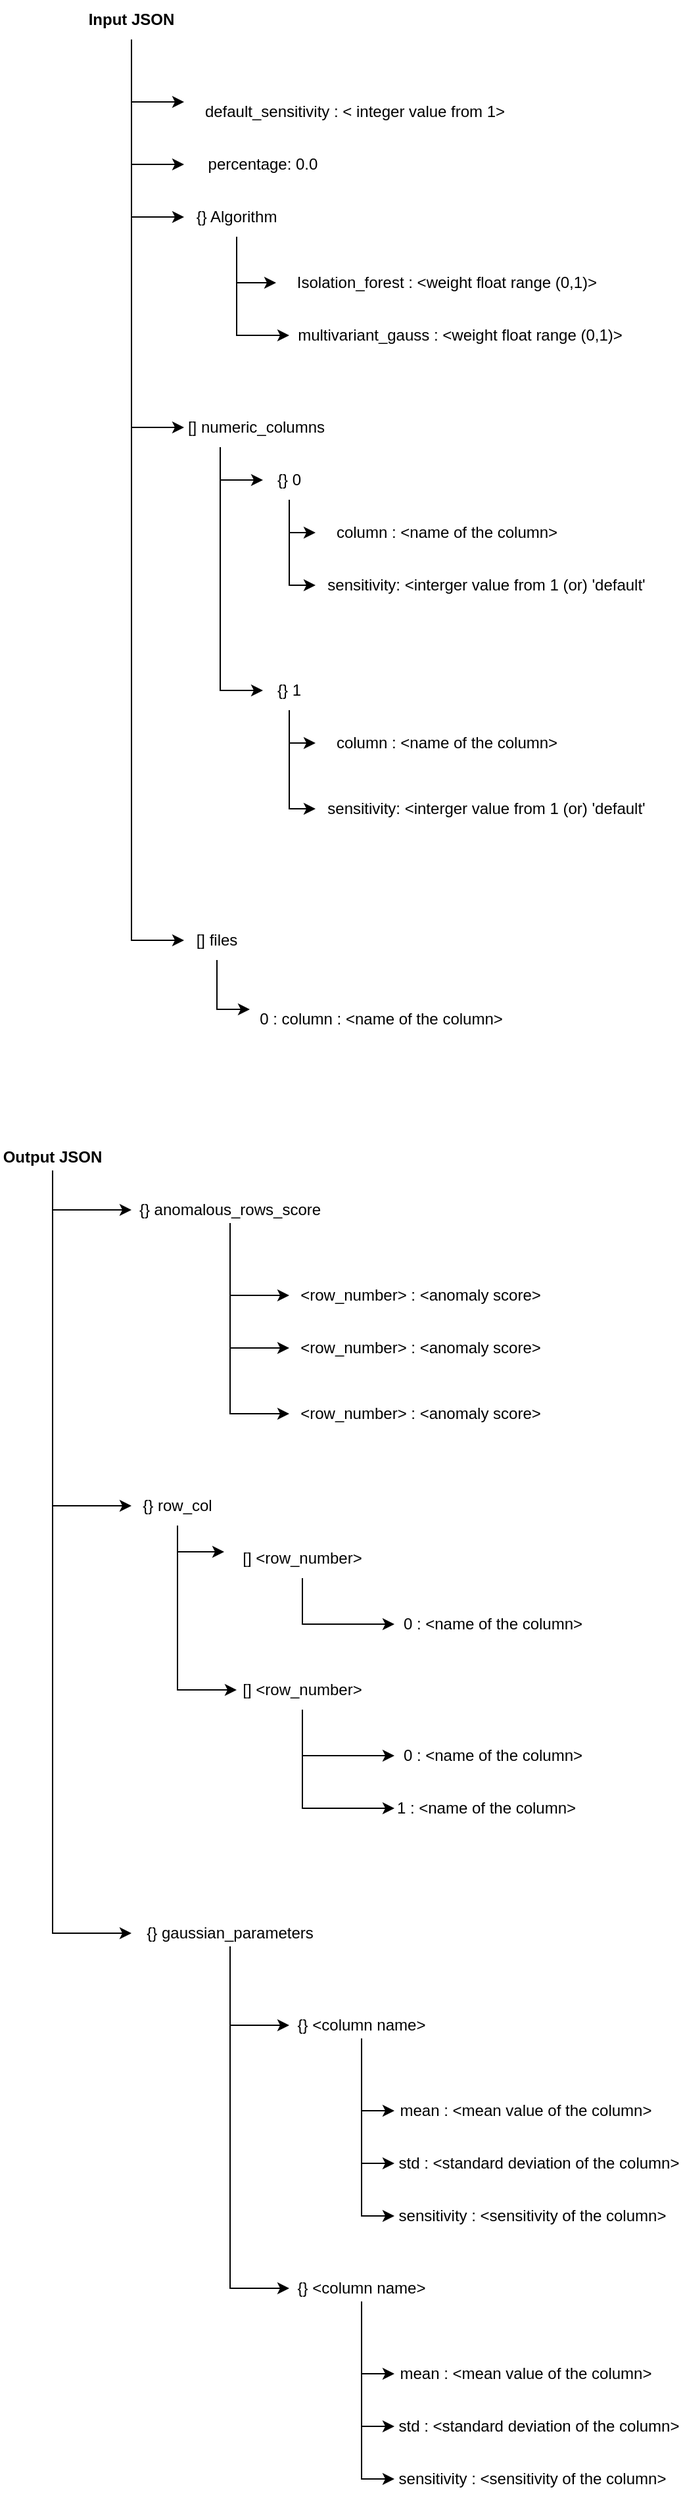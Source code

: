 <mxfile version="13.6.2" type="device"><diagram id="cAlCoPPv7UYnmndUTL7O" name="Page-1"><mxGraphModel dx="1422" dy="862" grid="1" gridSize="10" guides="1" tooltips="1" connect="1" arrows="1" fold="1" page="1" pageScale="1" pageWidth="850" pageHeight="1100" math="0" shadow="0"><root><mxCell id="0"/><mxCell id="1" parent="0"/><mxCell id="HO-UmaqbFQus3j2F5BWy-34" style="edgeStyle=orthogonalEdgeStyle;rounded=0;orthogonalLoop=1;jettySize=auto;html=1;entryX=0;entryY=0.5;entryDx=0;entryDy=0;" parent="1" source="HO-UmaqbFQus3j2F5BWy-1" target="HO-UmaqbFQus3j2F5BWy-3" edge="1"><mxGeometry relative="1" as="geometry"/></mxCell><mxCell id="HO-UmaqbFQus3j2F5BWy-35" style="edgeStyle=orthogonalEdgeStyle;rounded=0;orthogonalLoop=1;jettySize=auto;html=1;entryX=0;entryY=0.5;entryDx=0;entryDy=0;" parent="1" source="HO-UmaqbFQus3j2F5BWy-1" target="HO-UmaqbFQus3j2F5BWy-4" edge="1"><mxGeometry relative="1" as="geometry"/></mxCell><mxCell id="HO-UmaqbFQus3j2F5BWy-1" value="{} Algorithm" style="text;html=1;strokeColor=none;fillColor=none;align=center;verticalAlign=middle;whiteSpace=wrap;rounded=0;" parent="1" vertex="1"><mxGeometry x="160" y="220" width="80" height="30" as="geometry"/></mxCell><mxCell id="HO-UmaqbFQus3j2F5BWy-3" value="Isolation_forest : &amp;lt;weight float range (0,1)&amp;gt;" style="text;html=1;strokeColor=none;fillColor=none;align=center;verticalAlign=middle;whiteSpace=wrap;rounded=0;" parent="1" vertex="1"><mxGeometry x="230" y="270" width="260" height="30" as="geometry"/></mxCell><mxCell id="HO-UmaqbFQus3j2F5BWy-4" value="multivariant_gauss : &amp;lt;weight float range (0,1)&amp;gt;" style="text;html=1;strokeColor=none;fillColor=none;align=center;verticalAlign=middle;whiteSpace=wrap;rounded=0;" parent="1" vertex="1"><mxGeometry x="240" y="310" width="260" height="30" as="geometry"/></mxCell><mxCell id="HO-UmaqbFQus3j2F5BWy-27" style="edgeStyle=orthogonalEdgeStyle;rounded=0;orthogonalLoop=1;jettySize=auto;html=1;exitX=0.25;exitY=1;exitDx=0;exitDy=0;entryX=0;entryY=0.5;entryDx=0;entryDy=0;" parent="1" source="HO-UmaqbFQus3j2F5BWy-5" target="HO-UmaqbFQus3j2F5BWy-9" edge="1"><mxGeometry relative="1" as="geometry"/></mxCell><mxCell id="HO-UmaqbFQus3j2F5BWy-28" style="edgeStyle=orthogonalEdgeStyle;rounded=0;orthogonalLoop=1;jettySize=auto;html=1;exitX=0.25;exitY=1;exitDx=0;exitDy=0;entryX=0;entryY=0.5;entryDx=0;entryDy=0;" parent="1" source="HO-UmaqbFQus3j2F5BWy-5" target="HO-UmaqbFQus3j2F5BWy-14" edge="1"><mxGeometry relative="1" as="geometry"/></mxCell><mxCell id="HO-UmaqbFQus3j2F5BWy-5" value="[] numeric_columns" style="text;html=1;strokeColor=none;fillColor=none;align=center;verticalAlign=middle;whiteSpace=wrap;rounded=0;" parent="1" vertex="1"><mxGeometry x="160" y="380" width="110" height="30" as="geometry"/></mxCell><mxCell id="HO-UmaqbFQus3j2F5BWy-6" value="percentage: 0.0" style="text;html=1;strokeColor=none;fillColor=none;align=center;verticalAlign=middle;whiteSpace=wrap;rounded=0;" parent="1" vertex="1"><mxGeometry x="160" y="180" width="120" height="30" as="geometry"/></mxCell><mxCell id="HO-UmaqbFQus3j2F5BWy-7" value="default_sensitivity : &amp;lt; integer value from 1&amp;gt;" style="text;html=1;strokeColor=none;fillColor=none;align=center;verticalAlign=middle;whiteSpace=wrap;rounded=0;" parent="1" vertex="1"><mxGeometry x="160" y="140" width="260" height="30" as="geometry"/></mxCell><mxCell id="HO-UmaqbFQus3j2F5BWy-33" style="edgeStyle=orthogonalEdgeStyle;rounded=0;orthogonalLoop=1;jettySize=auto;html=1;entryX=0;entryY=0.25;entryDx=0;entryDy=0;" parent="1" source="HO-UmaqbFQus3j2F5BWy-8" target="HO-UmaqbFQus3j2F5BWy-25" edge="1"><mxGeometry relative="1" as="geometry"/></mxCell><mxCell id="HO-UmaqbFQus3j2F5BWy-8" value="[] files" style="text;html=1;strokeColor=none;fillColor=none;align=center;verticalAlign=middle;whiteSpace=wrap;rounded=0;" parent="1" vertex="1"><mxGeometry x="160" y="770" width="50" height="30" as="geometry"/></mxCell><mxCell id="HO-UmaqbFQus3j2F5BWy-29" style="edgeStyle=orthogonalEdgeStyle;rounded=0;orthogonalLoop=1;jettySize=auto;html=1;entryX=0;entryY=0.5;entryDx=0;entryDy=0;" parent="1" source="HO-UmaqbFQus3j2F5BWy-9" target="HO-UmaqbFQus3j2F5BWy-10" edge="1"><mxGeometry relative="1" as="geometry"/></mxCell><mxCell id="HO-UmaqbFQus3j2F5BWy-30" style="edgeStyle=orthogonalEdgeStyle;rounded=0;orthogonalLoop=1;jettySize=auto;html=1;entryX=0;entryY=0.5;entryDx=0;entryDy=0;" parent="1" source="HO-UmaqbFQus3j2F5BWy-9" target="HO-UmaqbFQus3j2F5BWy-11" edge="1"><mxGeometry relative="1" as="geometry"/></mxCell><mxCell id="HO-UmaqbFQus3j2F5BWy-9" value="{} 0" style="text;html=1;strokeColor=none;fillColor=none;align=center;verticalAlign=middle;whiteSpace=wrap;rounded=0;" parent="1" vertex="1"><mxGeometry x="220" y="420" width="40" height="30" as="geometry"/></mxCell><mxCell id="HO-UmaqbFQus3j2F5BWy-10" value="column : &amp;lt;name of the column&amp;gt;" style="text;html=1;strokeColor=none;fillColor=none;align=center;verticalAlign=middle;whiteSpace=wrap;rounded=0;" parent="1" vertex="1"><mxGeometry x="260" y="460" width="200" height="30" as="geometry"/></mxCell><mxCell id="HO-UmaqbFQus3j2F5BWy-11" value="sensitivity: &amp;lt;interger value from 1 (or) 'default'" style="text;html=1;strokeColor=none;fillColor=none;align=center;verticalAlign=middle;whiteSpace=wrap;rounded=0;" parent="1" vertex="1"><mxGeometry x="260" y="500" width="260" height="30" as="geometry"/></mxCell><mxCell id="HO-UmaqbFQus3j2F5BWy-31" style="edgeStyle=orthogonalEdgeStyle;rounded=0;orthogonalLoop=1;jettySize=auto;html=1;exitX=0.5;exitY=1;exitDx=0;exitDy=0;entryX=0;entryY=0.5;entryDx=0;entryDy=0;" parent="1" source="HO-UmaqbFQus3j2F5BWy-14" target="HO-UmaqbFQus3j2F5BWy-15" edge="1"><mxGeometry relative="1" as="geometry"><Array as="points"><mxPoint x="240" y="635"/></Array></mxGeometry></mxCell><mxCell id="HO-UmaqbFQus3j2F5BWy-32" style="edgeStyle=orthogonalEdgeStyle;rounded=0;orthogonalLoop=1;jettySize=auto;html=1;entryX=0;entryY=0.5;entryDx=0;entryDy=0;" parent="1" source="HO-UmaqbFQus3j2F5BWy-14" target="HO-UmaqbFQus3j2F5BWy-16" edge="1"><mxGeometry relative="1" as="geometry"/></mxCell><mxCell id="HO-UmaqbFQus3j2F5BWy-14" value="{} 1" style="text;html=1;strokeColor=none;fillColor=none;align=center;verticalAlign=middle;whiteSpace=wrap;rounded=0;" parent="1" vertex="1"><mxGeometry x="220" y="580" width="40" height="30" as="geometry"/></mxCell><mxCell id="HO-UmaqbFQus3j2F5BWy-15" value="column : &amp;lt;name of the column&amp;gt;" style="text;html=1;strokeColor=none;fillColor=none;align=center;verticalAlign=middle;whiteSpace=wrap;rounded=0;" parent="1" vertex="1"><mxGeometry x="260" y="620" width="200" height="30" as="geometry"/></mxCell><mxCell id="HO-UmaqbFQus3j2F5BWy-16" value="sensitivity: &amp;lt;interger value from 1 (or) 'default'" style="text;html=1;strokeColor=none;fillColor=none;align=center;verticalAlign=middle;whiteSpace=wrap;rounded=0;" parent="1" vertex="1"><mxGeometry x="260" y="670" width="260" height="30" as="geometry"/></mxCell><mxCell id="HO-UmaqbFQus3j2F5BWy-18" style="edgeStyle=orthogonalEdgeStyle;rounded=0;orthogonalLoop=1;jettySize=auto;html=1;exitX=0.5;exitY=1;exitDx=0;exitDy=0;entryX=0;entryY=0.25;entryDx=0;entryDy=0;" parent="1" source="HO-UmaqbFQus3j2F5BWy-17" target="HO-UmaqbFQus3j2F5BWy-7" edge="1"><mxGeometry relative="1" as="geometry"/></mxCell><mxCell id="HO-UmaqbFQus3j2F5BWy-19" style="edgeStyle=orthogonalEdgeStyle;rounded=0;orthogonalLoop=1;jettySize=auto;html=1;entryX=0;entryY=0.5;entryDx=0;entryDy=0;" parent="1" source="HO-UmaqbFQus3j2F5BWy-17" target="HO-UmaqbFQus3j2F5BWy-6" edge="1"><mxGeometry relative="1" as="geometry"/></mxCell><mxCell id="HO-UmaqbFQus3j2F5BWy-20" style="edgeStyle=orthogonalEdgeStyle;rounded=0;orthogonalLoop=1;jettySize=auto;html=1;entryX=0;entryY=0.5;entryDx=0;entryDy=0;" parent="1" source="HO-UmaqbFQus3j2F5BWy-17" target="HO-UmaqbFQus3j2F5BWy-1" edge="1"><mxGeometry relative="1" as="geometry"/></mxCell><mxCell id="HO-UmaqbFQus3j2F5BWy-21" style="edgeStyle=orthogonalEdgeStyle;rounded=0;orthogonalLoop=1;jettySize=auto;html=1;entryX=0;entryY=0.5;entryDx=0;entryDy=0;" parent="1" source="HO-UmaqbFQus3j2F5BWy-17" target="HO-UmaqbFQus3j2F5BWy-5" edge="1"><mxGeometry relative="1" as="geometry"/></mxCell><mxCell id="HO-UmaqbFQus3j2F5BWy-23" style="edgeStyle=orthogonalEdgeStyle;rounded=0;orthogonalLoop=1;jettySize=auto;html=1;entryX=0;entryY=0.5;entryDx=0;entryDy=0;" parent="1" source="HO-UmaqbFQus3j2F5BWy-17" target="HO-UmaqbFQus3j2F5BWy-8" edge="1"><mxGeometry relative="1" as="geometry"/></mxCell><mxCell id="HO-UmaqbFQus3j2F5BWy-17" value="Input JSON" style="text;html=1;strokeColor=none;fillColor=none;align=center;verticalAlign=middle;whiteSpace=wrap;rounded=0;fontStyle=1" parent="1" vertex="1"><mxGeometry x="80" y="70" width="80" height="30" as="geometry"/></mxCell><mxCell id="HO-UmaqbFQus3j2F5BWy-25" value="0 : column : &amp;lt;name of the column&amp;gt;" style="text;html=1;strokeColor=none;fillColor=none;align=center;verticalAlign=middle;whiteSpace=wrap;rounded=0;" parent="1" vertex="1"><mxGeometry x="210" y="830" width="200" height="30" as="geometry"/></mxCell><mxCell id="Zpgp-jNj1tQLZAy_bur0-31" style="edgeStyle=orthogonalEdgeStyle;rounded=0;orthogonalLoop=1;jettySize=auto;html=1;exitX=0.5;exitY=1;exitDx=0;exitDy=0;entryX=0;entryY=0.5;entryDx=0;entryDy=0;" edge="1" parent="1" source="Zpgp-jNj1tQLZAy_bur0-1" target="Zpgp-jNj1tQLZAy_bur0-2"><mxGeometry relative="1" as="geometry"/></mxCell><mxCell id="Zpgp-jNj1tQLZAy_bur0-33" style="edgeStyle=orthogonalEdgeStyle;rounded=0;orthogonalLoop=1;jettySize=auto;html=1;entryX=0;entryY=0.5;entryDx=0;entryDy=0;" edge="1" parent="1" source="Zpgp-jNj1tQLZAy_bur0-1" target="Zpgp-jNj1tQLZAy_bur0-12"><mxGeometry relative="1" as="geometry"><Array as="points"><mxPoint x="60" y="1215"/></Array></mxGeometry></mxCell><mxCell id="Zpgp-jNj1tQLZAy_bur0-34" style="edgeStyle=orthogonalEdgeStyle;rounded=0;orthogonalLoop=1;jettySize=auto;html=1;entryX=0;entryY=0.5;entryDx=0;entryDy=0;" edge="1" parent="1" source="Zpgp-jNj1tQLZAy_bur0-1" target="Zpgp-jNj1tQLZAy_bur0-22"><mxGeometry relative="1" as="geometry"><Array as="points"><mxPoint x="60" y="1540"/></Array></mxGeometry></mxCell><mxCell id="Zpgp-jNj1tQLZAy_bur0-1" value="Output JSON" style="text;html=1;strokeColor=none;fillColor=none;align=center;verticalAlign=middle;whiteSpace=wrap;rounded=0;fontStyle=1" vertex="1" parent="1"><mxGeometry x="20" y="940" width="80" height="20" as="geometry"/></mxCell><mxCell id="Zpgp-jNj1tQLZAy_bur0-49" style="edgeStyle=orthogonalEdgeStyle;rounded=0;orthogonalLoop=1;jettySize=auto;html=1;entryX=0;entryY=0.5;entryDx=0;entryDy=0;" edge="1" parent="1" source="Zpgp-jNj1tQLZAy_bur0-2" target="Zpgp-jNj1tQLZAy_bur0-3"><mxGeometry relative="1" as="geometry"/></mxCell><mxCell id="Zpgp-jNj1tQLZAy_bur0-50" style="edgeStyle=orthogonalEdgeStyle;rounded=0;orthogonalLoop=1;jettySize=auto;html=1;entryX=0;entryY=0.5;entryDx=0;entryDy=0;" edge="1" parent="1" source="Zpgp-jNj1tQLZAy_bur0-2" target="Zpgp-jNj1tQLZAy_bur0-4"><mxGeometry relative="1" as="geometry"/></mxCell><mxCell id="Zpgp-jNj1tQLZAy_bur0-51" style="edgeStyle=orthogonalEdgeStyle;rounded=0;orthogonalLoop=1;jettySize=auto;html=1;entryX=0;entryY=0.5;entryDx=0;entryDy=0;" edge="1" parent="1" source="Zpgp-jNj1tQLZAy_bur0-2" target="Zpgp-jNj1tQLZAy_bur0-5"><mxGeometry relative="1" as="geometry"/></mxCell><mxCell id="Zpgp-jNj1tQLZAy_bur0-2" value="{} anomalous_rows_score" style="text;html=1;strokeColor=none;fillColor=none;align=center;verticalAlign=middle;whiteSpace=wrap;rounded=0;" vertex="1" parent="1"><mxGeometry x="120" y="980" width="150" height="20" as="geometry"/></mxCell><mxCell id="Zpgp-jNj1tQLZAy_bur0-3" value="&amp;lt;row_number&amp;gt; : &amp;lt;anomaly score&amp;gt;" style="text;html=1;strokeColor=none;fillColor=none;align=center;verticalAlign=middle;whiteSpace=wrap;rounded=0;" vertex="1" parent="1"><mxGeometry x="240" y="1040" width="200" height="30" as="geometry"/></mxCell><mxCell id="Zpgp-jNj1tQLZAy_bur0-4" value="&amp;lt;row_number&amp;gt; : &amp;lt;anomaly score&amp;gt;" style="text;html=1;strokeColor=none;fillColor=none;align=center;verticalAlign=middle;whiteSpace=wrap;rounded=0;" vertex="1" parent="1"><mxGeometry x="240" y="1080" width="200" height="30" as="geometry"/></mxCell><mxCell id="Zpgp-jNj1tQLZAy_bur0-5" value="&amp;lt;row_number&amp;gt; : &amp;lt;anomaly score&amp;gt;" style="text;html=1;strokeColor=none;fillColor=none;align=center;verticalAlign=middle;whiteSpace=wrap;rounded=0;" vertex="1" parent="1"><mxGeometry x="240" y="1130" width="200" height="30" as="geometry"/></mxCell><mxCell id="Zpgp-jNj1tQLZAy_bur0-52" style="edgeStyle=orthogonalEdgeStyle;rounded=0;orthogonalLoop=1;jettySize=auto;html=1;" edge="1" parent="1" source="Zpgp-jNj1tQLZAy_bur0-12"><mxGeometry relative="1" as="geometry"><mxPoint x="190" y="1250" as="targetPoint"/></mxGeometry></mxCell><mxCell id="Zpgp-jNj1tQLZAy_bur0-53" style="edgeStyle=orthogonalEdgeStyle;rounded=0;orthogonalLoop=1;jettySize=auto;html=1;entryX=0;entryY=0.5;entryDx=0;entryDy=0;" edge="1" parent="1" source="Zpgp-jNj1tQLZAy_bur0-12" target="Zpgp-jNj1tQLZAy_bur0-19"><mxGeometry relative="1" as="geometry"><Array as="points"><mxPoint x="155" y="1355"/></Array></mxGeometry></mxCell><mxCell id="Zpgp-jNj1tQLZAy_bur0-12" value="{} row_col" style="text;html=1;strokeColor=none;fillColor=none;align=center;verticalAlign=middle;whiteSpace=wrap;rounded=0;" vertex="1" parent="1"><mxGeometry x="120" y="1200" width="70" height="30" as="geometry"/></mxCell><mxCell id="Zpgp-jNj1tQLZAy_bur0-46" style="edgeStyle=orthogonalEdgeStyle;rounded=0;orthogonalLoop=1;jettySize=auto;html=1;exitX=0.5;exitY=1;exitDx=0;exitDy=0;entryX=0;entryY=0.5;entryDx=0;entryDy=0;" edge="1" parent="1" source="Zpgp-jNj1tQLZAy_bur0-13" target="Zpgp-jNj1tQLZAy_bur0-14"><mxGeometry relative="1" as="geometry"/></mxCell><mxCell id="Zpgp-jNj1tQLZAy_bur0-13" value="[] &amp;lt;row_number&amp;gt;" style="text;html=1;strokeColor=none;fillColor=none;align=center;verticalAlign=middle;whiteSpace=wrap;rounded=0;" vertex="1" parent="1"><mxGeometry x="200" y="1240" width="100" height="30" as="geometry"/></mxCell><mxCell id="Zpgp-jNj1tQLZAy_bur0-14" value="0 : &amp;lt;name of the column&amp;gt;" style="text;html=1;strokeColor=none;fillColor=none;align=center;verticalAlign=middle;whiteSpace=wrap;rounded=0;" vertex="1" parent="1"><mxGeometry x="320" y="1290" width="150" height="30" as="geometry"/></mxCell><mxCell id="Zpgp-jNj1tQLZAy_bur0-47" style="edgeStyle=orthogonalEdgeStyle;rounded=0;orthogonalLoop=1;jettySize=auto;html=1;exitX=0.5;exitY=1;exitDx=0;exitDy=0;entryX=0;entryY=0.5;entryDx=0;entryDy=0;" edge="1" parent="1" source="Zpgp-jNj1tQLZAy_bur0-19" target="Zpgp-jNj1tQLZAy_bur0-21"><mxGeometry relative="1" as="geometry"/></mxCell><mxCell id="Zpgp-jNj1tQLZAy_bur0-48" style="edgeStyle=orthogonalEdgeStyle;rounded=0;orthogonalLoop=1;jettySize=auto;html=1;exitX=0.5;exitY=1;exitDx=0;exitDy=0;entryX=0;entryY=0.5;entryDx=0;entryDy=0;" edge="1" parent="1" source="Zpgp-jNj1tQLZAy_bur0-19" target="Zpgp-jNj1tQLZAy_bur0-20"><mxGeometry relative="1" as="geometry"/></mxCell><mxCell id="Zpgp-jNj1tQLZAy_bur0-19" value="[] &amp;lt;row_number&amp;gt;" style="text;html=1;strokeColor=none;fillColor=none;align=center;verticalAlign=middle;whiteSpace=wrap;rounded=0;" vertex="1" parent="1"><mxGeometry x="200" y="1340" width="100" height="30" as="geometry"/></mxCell><mxCell id="Zpgp-jNj1tQLZAy_bur0-20" value="0 : &amp;lt;name of the column&amp;gt;" style="text;html=1;strokeColor=none;fillColor=none;align=center;verticalAlign=middle;whiteSpace=wrap;rounded=0;" vertex="1" parent="1"><mxGeometry x="320" y="1390" width="150" height="30" as="geometry"/></mxCell><mxCell id="Zpgp-jNj1tQLZAy_bur0-21" value="1 : &amp;lt;name of the column&amp;gt;" style="text;html=1;strokeColor=none;fillColor=none;align=center;verticalAlign=middle;whiteSpace=wrap;rounded=0;" vertex="1" parent="1"><mxGeometry x="320" y="1430" width="140" height="30" as="geometry"/></mxCell><mxCell id="Zpgp-jNj1tQLZAy_bur0-35" style="edgeStyle=orthogonalEdgeStyle;rounded=0;orthogonalLoop=1;jettySize=auto;html=1;entryX=0;entryY=0.5;entryDx=0;entryDy=0;" edge="1" parent="1" source="Zpgp-jNj1tQLZAy_bur0-22" target="Zpgp-jNj1tQLZAy_bur0-23"><mxGeometry relative="1" as="geometry"/></mxCell><mxCell id="Zpgp-jNj1tQLZAy_bur0-36" style="edgeStyle=orthogonalEdgeStyle;rounded=0;orthogonalLoop=1;jettySize=auto;html=1;entryX=0;entryY=0.5;entryDx=0;entryDy=0;" edge="1" parent="1" source="Zpgp-jNj1tQLZAy_bur0-22" target="Zpgp-jNj1tQLZAy_bur0-27"><mxGeometry relative="1" as="geometry"/></mxCell><mxCell id="Zpgp-jNj1tQLZAy_bur0-22" value="{} gaussian_parameters" style="text;html=1;strokeColor=none;fillColor=none;align=center;verticalAlign=middle;whiteSpace=wrap;rounded=0;" vertex="1" parent="1"><mxGeometry x="120" y="1530" width="150" height="20" as="geometry"/></mxCell><mxCell id="Zpgp-jNj1tQLZAy_bur0-37" style="edgeStyle=orthogonalEdgeStyle;rounded=0;orthogonalLoop=1;jettySize=auto;html=1;entryX=0;entryY=0.5;entryDx=0;entryDy=0;" edge="1" parent="1" source="Zpgp-jNj1tQLZAy_bur0-23" target="Zpgp-jNj1tQLZAy_bur0-24"><mxGeometry relative="1" as="geometry"/></mxCell><mxCell id="Zpgp-jNj1tQLZAy_bur0-38" style="edgeStyle=orthogonalEdgeStyle;rounded=0;orthogonalLoop=1;jettySize=auto;html=1;entryX=0;entryY=0.5;entryDx=0;entryDy=0;" edge="1" parent="1" source="Zpgp-jNj1tQLZAy_bur0-23" target="Zpgp-jNj1tQLZAy_bur0-25"><mxGeometry relative="1" as="geometry"/></mxCell><mxCell id="Zpgp-jNj1tQLZAy_bur0-39" style="edgeStyle=orthogonalEdgeStyle;rounded=0;orthogonalLoop=1;jettySize=auto;html=1;entryX=0;entryY=0.5;entryDx=0;entryDy=0;" edge="1" parent="1" source="Zpgp-jNj1tQLZAy_bur0-23" target="Zpgp-jNj1tQLZAy_bur0-26"><mxGeometry relative="1" as="geometry"/></mxCell><mxCell id="Zpgp-jNj1tQLZAy_bur0-23" value="{} &amp;lt;column name&amp;gt;" style="text;html=1;strokeColor=none;fillColor=none;align=center;verticalAlign=middle;whiteSpace=wrap;rounded=0;" vertex="1" parent="1"><mxGeometry x="240" y="1600" width="110" height="20" as="geometry"/></mxCell><mxCell id="Zpgp-jNj1tQLZAy_bur0-24" value="mean : &amp;lt;mean value of the column&amp;gt;" style="text;html=1;strokeColor=none;fillColor=none;align=center;verticalAlign=middle;whiteSpace=wrap;rounded=0;" vertex="1" parent="1"><mxGeometry x="320" y="1660" width="200" height="30" as="geometry"/></mxCell><mxCell id="Zpgp-jNj1tQLZAy_bur0-25" value="std : &amp;lt;standard deviation of the column&amp;gt;" style="text;html=1;strokeColor=none;fillColor=none;align=center;verticalAlign=middle;whiteSpace=wrap;rounded=0;" vertex="1" parent="1"><mxGeometry x="320" y="1700" width="220" height="30" as="geometry"/></mxCell><mxCell id="Zpgp-jNj1tQLZAy_bur0-26" value="sensitivity : &amp;lt;sensitivity of the column&amp;gt;" style="text;html=1;strokeColor=none;fillColor=none;align=center;verticalAlign=middle;whiteSpace=wrap;rounded=0;" vertex="1" parent="1"><mxGeometry x="320" y="1740" width="210" height="30" as="geometry"/></mxCell><mxCell id="Zpgp-jNj1tQLZAy_bur0-40" style="edgeStyle=orthogonalEdgeStyle;rounded=0;orthogonalLoop=1;jettySize=auto;html=1;entryX=0;entryY=0.5;entryDx=0;entryDy=0;" edge="1" parent="1" source="Zpgp-jNj1tQLZAy_bur0-27" target="Zpgp-jNj1tQLZAy_bur0-28"><mxGeometry relative="1" as="geometry"/></mxCell><mxCell id="Zpgp-jNj1tQLZAy_bur0-41" style="edgeStyle=orthogonalEdgeStyle;rounded=0;orthogonalLoop=1;jettySize=auto;html=1;entryX=0;entryY=0.5;entryDx=0;entryDy=0;" edge="1" parent="1" source="Zpgp-jNj1tQLZAy_bur0-27" target="Zpgp-jNj1tQLZAy_bur0-29"><mxGeometry relative="1" as="geometry"/></mxCell><mxCell id="Zpgp-jNj1tQLZAy_bur0-42" style="edgeStyle=orthogonalEdgeStyle;rounded=0;orthogonalLoop=1;jettySize=auto;html=1;entryX=0;entryY=0.5;entryDx=0;entryDy=0;" edge="1" parent="1" source="Zpgp-jNj1tQLZAy_bur0-27" target="Zpgp-jNj1tQLZAy_bur0-30"><mxGeometry relative="1" as="geometry"/></mxCell><mxCell id="Zpgp-jNj1tQLZAy_bur0-27" value="{} &amp;lt;column name&amp;gt;" style="text;html=1;strokeColor=none;fillColor=none;align=center;verticalAlign=middle;whiteSpace=wrap;rounded=0;" vertex="1" parent="1"><mxGeometry x="240" y="1800" width="110" height="20" as="geometry"/></mxCell><mxCell id="Zpgp-jNj1tQLZAy_bur0-28" value="mean : &amp;lt;mean value of the column&amp;gt;" style="text;html=1;strokeColor=none;fillColor=none;align=center;verticalAlign=middle;whiteSpace=wrap;rounded=0;" vertex="1" parent="1"><mxGeometry x="320" y="1860" width="200" height="30" as="geometry"/></mxCell><mxCell id="Zpgp-jNj1tQLZAy_bur0-29" value="std : &amp;lt;standard deviation of the column&amp;gt;" style="text;html=1;strokeColor=none;fillColor=none;align=center;verticalAlign=middle;whiteSpace=wrap;rounded=0;" vertex="1" parent="1"><mxGeometry x="320" y="1900" width="220" height="30" as="geometry"/></mxCell><mxCell id="Zpgp-jNj1tQLZAy_bur0-30" value="sensitivity : &amp;lt;sensitivity of the column&amp;gt;" style="text;html=1;strokeColor=none;fillColor=none;align=center;verticalAlign=middle;whiteSpace=wrap;rounded=0;" vertex="1" parent="1"><mxGeometry x="320" y="1940" width="210" height="30" as="geometry"/></mxCell></root></mxGraphModel></diagram></mxfile>
